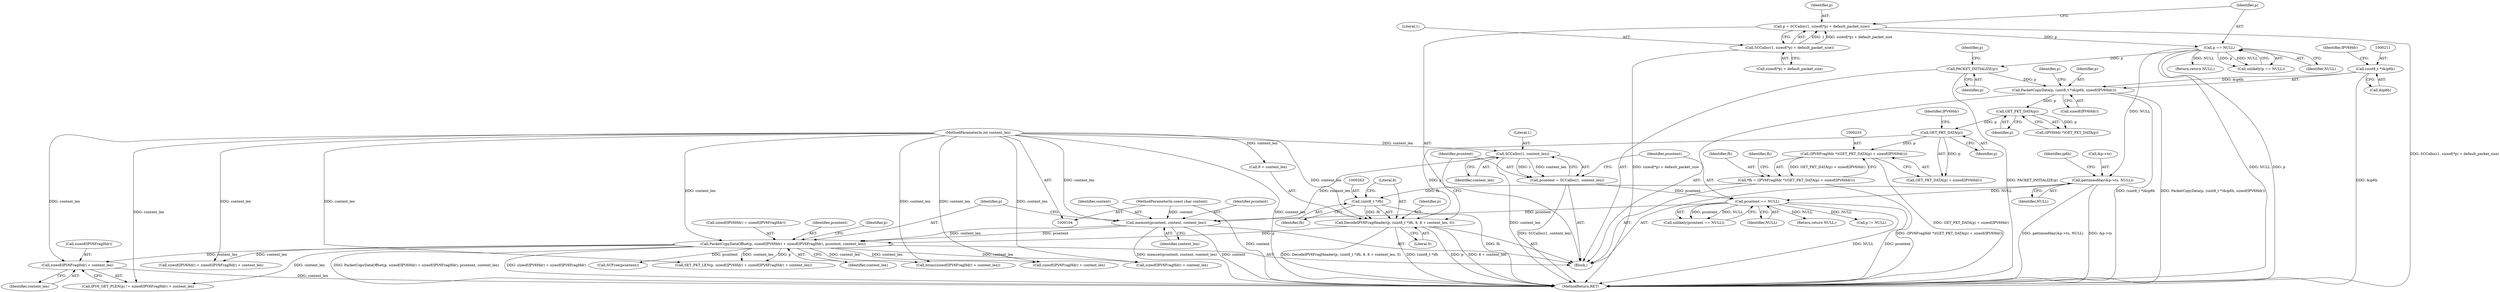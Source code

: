 digraph "0_suricata_4a04f814b15762eb446a5ead4d69d021512df6f8_13@API" {
"1000345" [label="(Call,sizeof(IPV6FragHdr) + content_len)"];
"1000110" [label="(MethodParameterIn,int content_len)"];
"1000286" [label="(Call,PacketCopyDataOffset(p, sizeof(IPV6Hdr) + sizeof(IPV6FragHdr), pcontent, content_len))"];
"1000260" [label="(Call,DecodeIPV6FragHeader(p, (uint8_t *)fh, 8, 8 + content_len, 0))"];
"1000235" [label="(Call,GET_PKT_DATA(p))"];
"1000222" [label="(Call,GET_PKT_DATA(p))"];
"1000208" [label="(Call,PacketCopyData(p, (uint8_t *)&ip6h, sizeof(IPV6Hdr)))"];
"1000134" [label="(Call,PACKET_INITIALIZE(p))"];
"1000129" [label="(Call,p == NULL)"];
"1000118" [label="(Call,p = SCCalloc(1, sizeof(*p) + default_packet_size))"];
"1000120" [label="(Call,SCCalloc(1, sizeof(*p) + default_packet_size))"];
"1000210" [label="(Call,(uint8_t *)&ip6h)"];
"1000262" [label="(Call,(uint8_t *)fh)"];
"1000230" [label="(Call,*fh = (IPV6FragHdr *)(GET_PKT_DATA(p) + sizeof(IPV6Hdr)))"];
"1000232" [label="(Call,(IPV6FragHdr *)(GET_PKT_DATA(p) + sizeof(IPV6Hdr)))"];
"1000282" [label="(Call,memset(pcontent, content, content_len))"];
"1000277" [label="(Call,pcontent == NULL)"];
"1000270" [label="(Call,pcontent = SCCalloc(1, content_len))"];
"1000272" [label="(Call,SCCalloc(1, content_len))"];
"1000136" [label="(Call,gettimeofday(&p->ts, NULL))"];
"1000109" [label="(MethodParameterIn,const char content)"];
"1000270" [label="(Call,pcontent = SCCalloc(1, content_len))"];
"1000130" [label="(Identifier,p)"];
"1000283" [label="(Identifier,pcontent)"];
"1000131" [label="(Identifier,NULL)"];
"1000300" [label="(Call,sizeof(IPV6FragHdr) + content_len)"];
"1000286" [label="(Call,PacketCopyDataOffset(p, sizeof(IPV6Hdr) + sizeof(IPV6FragHdr), pcontent, content_len))"];
"1000277" [label="(Call,pcontent == NULL)"];
"1000241" [label="(Identifier,fh)"];
"1000232" [label="(Call,(IPV6FragHdr *)(GET_PKT_DATA(p) + sizeof(IPV6Hdr)))"];
"1000209" [label="(Identifier,p)"];
"1000348" [label="(Identifier,content_len)"];
"1000119" [label="(Identifier,p)"];
"1000235" [label="(Call,GET_PKT_DATA(p))"];
"1000212" [label="(Call,&ip6h)"];
"1000285" [label="(Identifier,content_len)"];
"1000222" [label="(Call,GET_PKT_DATA(p))"];
"1000287" [label="(Identifier,p)"];
"1000265" [label="(Literal,8)"];
"1000236" [label="(Identifier,p)"];
"1000137" [label="(Call,&p->ts)"];
"1000234" [label="(Call,GET_PKT_DATA(p) + sizeof(IPV6Hdr))"];
"1000342" [label="(Call,IPV6_GET_PLEN(p) != sizeof(IPV6FragHdr) + content_len)"];
"1000282" [label="(Call,memset(pcontent, content, content_len))"];
"1000304" [label="(Call,SCFree(pcontent))"];
"1000296" [label="(Identifier,p)"];
"1000122" [label="(Call,sizeof(*p) + default_packet_size)"];
"1000284" [label="(Identifier,content)"];
"1000295" [label="(Call,SET_PKT_LEN(p, sizeof(IPV6Hdr) + sizeof(IPV6FragHdr) + content_len))"];
"1000364" [label="(MethodReturn,RET)"];
"1000269" [label="(Literal,0)"];
"1000271" [label="(Identifier,pcontent)"];
"1000144" [label="(Identifier,ip6h)"];
"1000218" [label="(Identifier,p)"];
"1000136" [label="(Call,gettimeofday(&p->ts, NULL))"];
"1000288" [label="(Call,sizeof(IPV6Hdr) + sizeof(IPV6FragHdr))"];
"1000346" [label="(Call,sizeof(IPV6FragHdr))"];
"1000261" [label="(Identifier,p)"];
"1000230" [label="(Call,*fh = (IPV6FragHdr *)(GET_PKT_DATA(p) + sizeof(IPV6Hdr)))"];
"1000273" [label="(Literal,1)"];
"1000297" [label="(Call,sizeof(IPV6Hdr) + sizeof(IPV6FragHdr) + content_len)"];
"1000134" [label="(Call,PACKET_INITIALIZE(p))"];
"1000294" [label="(Identifier,content_len)"];
"1000293" [label="(Identifier,pcontent)"];
"1000278" [label="(Identifier,pcontent)"];
"1000118" [label="(Call,p = SCCalloc(1, sizeof(*p) + default_packet_size))"];
"1000312" [label="(Call,htons(sizeof(IPV6FragHdr) + content_len))"];
"1000357" [label="(Call,p != NULL)"];
"1000141" [label="(Identifier,NULL)"];
"1000111" [label="(Block,)"];
"1000214" [label="(Call,sizeof(IPV6Hdr))"];
"1000132" [label="(Return,return NULL;)"];
"1000135" [label="(Identifier,p)"];
"1000220" [label="(Call,(IPV6Hdr *)GET_PKT_DATA(p))"];
"1000223" [label="(Identifier,p)"];
"1000208" [label="(Call,PacketCopyData(p, (uint8_t *)&ip6h, sizeof(IPV6Hdr)))"];
"1000128" [label="(Call,unlikely(p == NULL))"];
"1000109" [label="(MethodParameterIn,const char content)"];
"1000276" [label="(Call,unlikely(pcontent == NULL))"];
"1000274" [label="(Identifier,content_len)"];
"1000238" [label="(Identifier,IPV6Hdr)"];
"1000231" [label="(Identifier,fh)"];
"1000120" [label="(Call,SCCalloc(1, sizeof(*p) + default_packet_size))"];
"1000215" [label="(Identifier,IPV6Hdr)"];
"1000110" [label="(MethodParameterIn,int content_len)"];
"1000272" [label="(Call,SCCalloc(1, content_len))"];
"1000264" [label="(Identifier,fh)"];
"1000260" [label="(Call,DecodeIPV6FragHeader(p, (uint8_t *)fh, 8, 8 + content_len, 0))"];
"1000279" [label="(Identifier,NULL)"];
"1000129" [label="(Call,p == NULL)"];
"1000313" [label="(Call,sizeof(IPV6FragHdr) + content_len)"];
"1000139" [label="(Identifier,p)"];
"1000121" [label="(Literal,1)"];
"1000280" [label="(Return,return NULL;)"];
"1000345" [label="(Call,sizeof(IPV6FragHdr) + content_len)"];
"1000262" [label="(Call,(uint8_t *)fh)"];
"1000210" [label="(Call,(uint8_t *)&ip6h)"];
"1000266" [label="(Call,8 + content_len)"];
"1000345" -> "1000342"  [label="AST: "];
"1000345" -> "1000348"  [label="CFG: "];
"1000346" -> "1000345"  [label="AST: "];
"1000348" -> "1000345"  [label="AST: "];
"1000342" -> "1000345"  [label="CFG: "];
"1000345" -> "1000364"  [label="DDG: content_len"];
"1000110" -> "1000345"  [label="DDG: content_len"];
"1000286" -> "1000345"  [label="DDG: content_len"];
"1000110" -> "1000104"  [label="AST: "];
"1000110" -> "1000364"  [label="DDG: content_len"];
"1000110" -> "1000260"  [label="DDG: content_len"];
"1000110" -> "1000266"  [label="DDG: content_len"];
"1000110" -> "1000272"  [label="DDG: content_len"];
"1000110" -> "1000282"  [label="DDG: content_len"];
"1000110" -> "1000286"  [label="DDG: content_len"];
"1000110" -> "1000295"  [label="DDG: content_len"];
"1000110" -> "1000297"  [label="DDG: content_len"];
"1000110" -> "1000300"  [label="DDG: content_len"];
"1000110" -> "1000312"  [label="DDG: content_len"];
"1000110" -> "1000313"  [label="DDG: content_len"];
"1000110" -> "1000342"  [label="DDG: content_len"];
"1000286" -> "1000111"  [label="AST: "];
"1000286" -> "1000294"  [label="CFG: "];
"1000287" -> "1000286"  [label="AST: "];
"1000288" -> "1000286"  [label="AST: "];
"1000293" -> "1000286"  [label="AST: "];
"1000294" -> "1000286"  [label="AST: "];
"1000296" -> "1000286"  [label="CFG: "];
"1000286" -> "1000364"  [label="DDG: PacketCopyDataOffset(p, sizeof(IPV6Hdr) + sizeof(IPV6FragHdr), pcontent, content_len)"];
"1000286" -> "1000364"  [label="DDG: sizeof(IPV6Hdr) + sizeof(IPV6FragHdr)"];
"1000260" -> "1000286"  [label="DDG: p"];
"1000282" -> "1000286"  [label="DDG: pcontent"];
"1000282" -> "1000286"  [label="DDG: content_len"];
"1000286" -> "1000295"  [label="DDG: p"];
"1000286" -> "1000295"  [label="DDG: content_len"];
"1000286" -> "1000297"  [label="DDG: content_len"];
"1000286" -> "1000300"  [label="DDG: content_len"];
"1000286" -> "1000304"  [label="DDG: pcontent"];
"1000286" -> "1000312"  [label="DDG: content_len"];
"1000286" -> "1000313"  [label="DDG: content_len"];
"1000286" -> "1000342"  [label="DDG: content_len"];
"1000260" -> "1000111"  [label="AST: "];
"1000260" -> "1000269"  [label="CFG: "];
"1000261" -> "1000260"  [label="AST: "];
"1000262" -> "1000260"  [label="AST: "];
"1000265" -> "1000260"  [label="AST: "];
"1000266" -> "1000260"  [label="AST: "];
"1000269" -> "1000260"  [label="AST: "];
"1000271" -> "1000260"  [label="CFG: "];
"1000260" -> "1000364"  [label="DDG: DecodeIPV6FragHeader(p, (uint8_t *)fh, 8, 8 + content_len, 0)"];
"1000260" -> "1000364"  [label="DDG: 8 + content_len"];
"1000260" -> "1000364"  [label="DDG: (uint8_t *)fh"];
"1000260" -> "1000364"  [label="DDG: p"];
"1000235" -> "1000260"  [label="DDG: p"];
"1000262" -> "1000260"  [label="DDG: fh"];
"1000235" -> "1000234"  [label="AST: "];
"1000235" -> "1000236"  [label="CFG: "];
"1000236" -> "1000235"  [label="AST: "];
"1000238" -> "1000235"  [label="CFG: "];
"1000235" -> "1000232"  [label="DDG: p"];
"1000235" -> "1000234"  [label="DDG: p"];
"1000222" -> "1000235"  [label="DDG: p"];
"1000222" -> "1000220"  [label="AST: "];
"1000222" -> "1000223"  [label="CFG: "];
"1000223" -> "1000222"  [label="AST: "];
"1000220" -> "1000222"  [label="CFG: "];
"1000222" -> "1000220"  [label="DDG: p"];
"1000208" -> "1000222"  [label="DDG: p"];
"1000208" -> "1000111"  [label="AST: "];
"1000208" -> "1000214"  [label="CFG: "];
"1000209" -> "1000208"  [label="AST: "];
"1000210" -> "1000208"  [label="AST: "];
"1000214" -> "1000208"  [label="AST: "];
"1000218" -> "1000208"  [label="CFG: "];
"1000208" -> "1000364"  [label="DDG: (uint8_t *)&ip6h"];
"1000208" -> "1000364"  [label="DDG: PacketCopyData(p, (uint8_t *)&ip6h, sizeof(IPV6Hdr))"];
"1000134" -> "1000208"  [label="DDG: p"];
"1000210" -> "1000208"  [label="DDG: &ip6h"];
"1000134" -> "1000111"  [label="AST: "];
"1000134" -> "1000135"  [label="CFG: "];
"1000135" -> "1000134"  [label="AST: "];
"1000139" -> "1000134"  [label="CFG: "];
"1000134" -> "1000364"  [label="DDG: PACKET_INITIALIZE(p)"];
"1000129" -> "1000134"  [label="DDG: p"];
"1000129" -> "1000128"  [label="AST: "];
"1000129" -> "1000131"  [label="CFG: "];
"1000130" -> "1000129"  [label="AST: "];
"1000131" -> "1000129"  [label="AST: "];
"1000128" -> "1000129"  [label="CFG: "];
"1000129" -> "1000364"  [label="DDG: p"];
"1000129" -> "1000364"  [label="DDG: NULL"];
"1000129" -> "1000128"  [label="DDG: p"];
"1000129" -> "1000128"  [label="DDG: NULL"];
"1000118" -> "1000129"  [label="DDG: p"];
"1000129" -> "1000132"  [label="DDG: NULL"];
"1000129" -> "1000136"  [label="DDG: NULL"];
"1000118" -> "1000111"  [label="AST: "];
"1000118" -> "1000120"  [label="CFG: "];
"1000119" -> "1000118"  [label="AST: "];
"1000120" -> "1000118"  [label="AST: "];
"1000130" -> "1000118"  [label="CFG: "];
"1000118" -> "1000364"  [label="DDG: SCCalloc(1, sizeof(*p) + default_packet_size)"];
"1000120" -> "1000118"  [label="DDG: 1"];
"1000120" -> "1000118"  [label="DDG: sizeof(*p) + default_packet_size"];
"1000120" -> "1000122"  [label="CFG: "];
"1000121" -> "1000120"  [label="AST: "];
"1000122" -> "1000120"  [label="AST: "];
"1000120" -> "1000364"  [label="DDG: sizeof(*p) + default_packet_size"];
"1000210" -> "1000212"  [label="CFG: "];
"1000211" -> "1000210"  [label="AST: "];
"1000212" -> "1000210"  [label="AST: "];
"1000215" -> "1000210"  [label="CFG: "];
"1000210" -> "1000364"  [label="DDG: &ip6h"];
"1000262" -> "1000264"  [label="CFG: "];
"1000263" -> "1000262"  [label="AST: "];
"1000264" -> "1000262"  [label="AST: "];
"1000265" -> "1000262"  [label="CFG: "];
"1000262" -> "1000364"  [label="DDG: fh"];
"1000230" -> "1000262"  [label="DDG: fh"];
"1000230" -> "1000111"  [label="AST: "];
"1000230" -> "1000232"  [label="CFG: "];
"1000231" -> "1000230"  [label="AST: "];
"1000232" -> "1000230"  [label="AST: "];
"1000241" -> "1000230"  [label="CFG: "];
"1000230" -> "1000364"  [label="DDG: (IPV6FragHdr *)(GET_PKT_DATA(p) + sizeof(IPV6Hdr))"];
"1000232" -> "1000230"  [label="DDG: GET_PKT_DATA(p) + sizeof(IPV6Hdr)"];
"1000232" -> "1000234"  [label="CFG: "];
"1000233" -> "1000232"  [label="AST: "];
"1000234" -> "1000232"  [label="AST: "];
"1000232" -> "1000364"  [label="DDG: GET_PKT_DATA(p) + sizeof(IPV6Hdr)"];
"1000282" -> "1000111"  [label="AST: "];
"1000282" -> "1000285"  [label="CFG: "];
"1000283" -> "1000282"  [label="AST: "];
"1000284" -> "1000282"  [label="AST: "];
"1000285" -> "1000282"  [label="AST: "];
"1000287" -> "1000282"  [label="CFG: "];
"1000282" -> "1000364"  [label="DDG: memset(pcontent, content, content_len)"];
"1000282" -> "1000364"  [label="DDG: content"];
"1000277" -> "1000282"  [label="DDG: pcontent"];
"1000109" -> "1000282"  [label="DDG: content"];
"1000272" -> "1000282"  [label="DDG: content_len"];
"1000277" -> "1000276"  [label="AST: "];
"1000277" -> "1000279"  [label="CFG: "];
"1000278" -> "1000277"  [label="AST: "];
"1000279" -> "1000277"  [label="AST: "];
"1000276" -> "1000277"  [label="CFG: "];
"1000277" -> "1000364"  [label="DDG: pcontent"];
"1000277" -> "1000364"  [label="DDG: NULL"];
"1000277" -> "1000276"  [label="DDG: pcontent"];
"1000277" -> "1000276"  [label="DDG: NULL"];
"1000270" -> "1000277"  [label="DDG: pcontent"];
"1000136" -> "1000277"  [label="DDG: NULL"];
"1000277" -> "1000280"  [label="DDG: NULL"];
"1000277" -> "1000357"  [label="DDG: NULL"];
"1000270" -> "1000111"  [label="AST: "];
"1000270" -> "1000272"  [label="CFG: "];
"1000271" -> "1000270"  [label="AST: "];
"1000272" -> "1000270"  [label="AST: "];
"1000278" -> "1000270"  [label="CFG: "];
"1000270" -> "1000364"  [label="DDG: SCCalloc(1, content_len)"];
"1000272" -> "1000270"  [label="DDG: 1"];
"1000272" -> "1000270"  [label="DDG: content_len"];
"1000272" -> "1000274"  [label="CFG: "];
"1000273" -> "1000272"  [label="AST: "];
"1000274" -> "1000272"  [label="AST: "];
"1000272" -> "1000364"  [label="DDG: content_len"];
"1000136" -> "1000111"  [label="AST: "];
"1000136" -> "1000141"  [label="CFG: "];
"1000137" -> "1000136"  [label="AST: "];
"1000141" -> "1000136"  [label="AST: "];
"1000144" -> "1000136"  [label="CFG: "];
"1000136" -> "1000364"  [label="DDG: gettimeofday(&p->ts, NULL)"];
"1000136" -> "1000364"  [label="DDG: &p->ts"];
"1000109" -> "1000104"  [label="AST: "];
"1000109" -> "1000364"  [label="DDG: content"];
}
